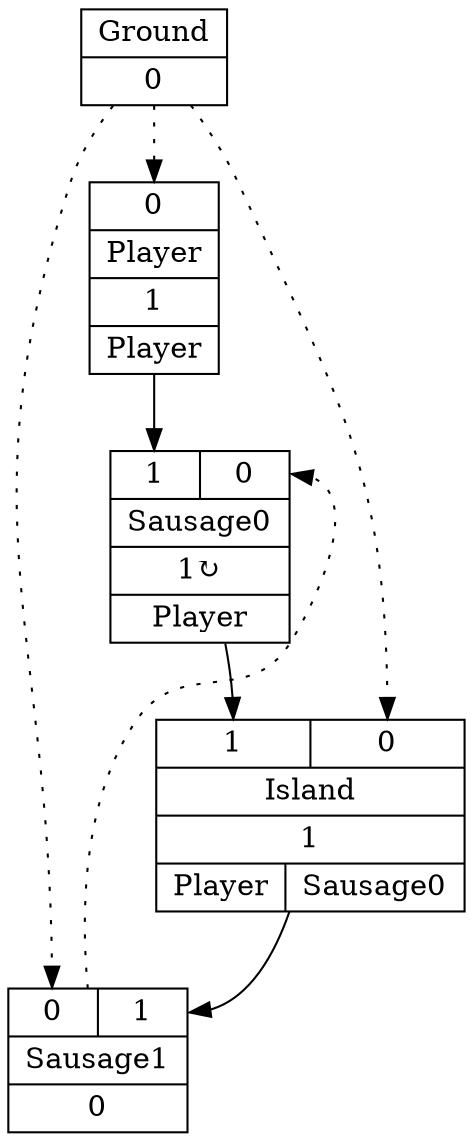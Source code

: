 digraph G {
node [shape=record];
Player[ label ="{{<GroundP>0}|{Player}|<PlayerOUT>1|{Player}}"];
Ground[ label ="{{Ground}|<GroundOUT>0}"];
Sausage0[ label ="{{<Player>1|<Sausage1P>0}|{Sausage0}|<Sausage0OUT>1&#8635;|{Player}}"];
Sausage1[ label ="{{<GroundP>0|<Island>1}|{Sausage1}|<Sausage1OUT>0}"];
Island[ label ="{{<Sausage0>1|<GroundP>0}|{Island}|<IslandOUT>1|{Player|Sausage0}}"];
	"Ground" -> "Player":GroundP [style=dotted];
	"Player" -> "Sausage0":Player;
	"Sausage1" -> "Sausage0":Sausage1P [style=dotted];
	"Sausage0" -> "Island":Sausage0;
	"Ground" -> "Sausage1":GroundP [style=dotted];
	"Ground" -> "Island":GroundP [style=dotted];
	"Island" -> "Sausage1":Island;
}